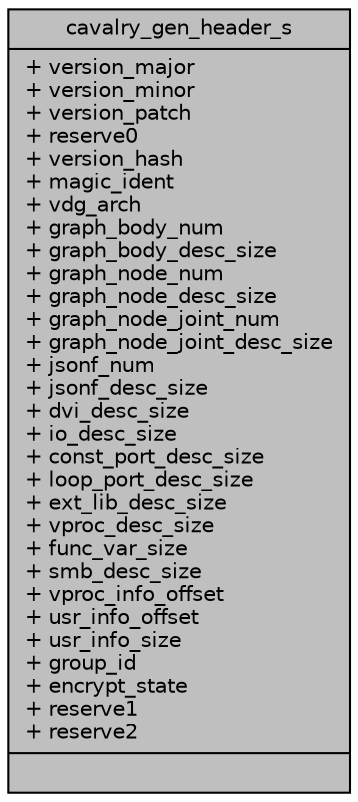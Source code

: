 digraph "cavalry_gen_header_s"
{
 // INTERACTIVE_SVG=YES
 // LATEX_PDF_SIZE
  bgcolor="transparent";
  edge [fontname="Helvetica",fontsize="10",labelfontname="Helvetica",labelfontsize="10"];
  node [fontname="Helvetica",fontsize="10",shape=record];
  Node1 [label="{cavalry_gen_header_s\n|+ version_major\l+ version_minor\l+ version_patch\l+ reserve0\l+ version_hash\l+ magic_ident\l+ vdg_arch\l+ graph_body_num\l+ graph_body_desc_size\l+ graph_node_num\l+ graph_node_desc_size\l+ graph_node_joint_num\l+ graph_node_joint_desc_size\l+ jsonf_num\l+ jsonf_desc_size\l+ dvi_desc_size\l+ io_desc_size\l+ const_port_desc_size\l+ loop_port_desc_size\l+ ext_lib_desc_size\l+ vproc_desc_size\l+ func_var_size\l+ smb_desc_size\l+ vproc_info_offset\l+ usr_info_offset\l+ usr_info_size\l+ group_id\l+ encrypt_state\l+ reserve1\l+ reserve2\l|}",height=0.2,width=0.4,color="black", fillcolor="grey75", style="filled", fontcolor="black",tooltip=" "];
}
